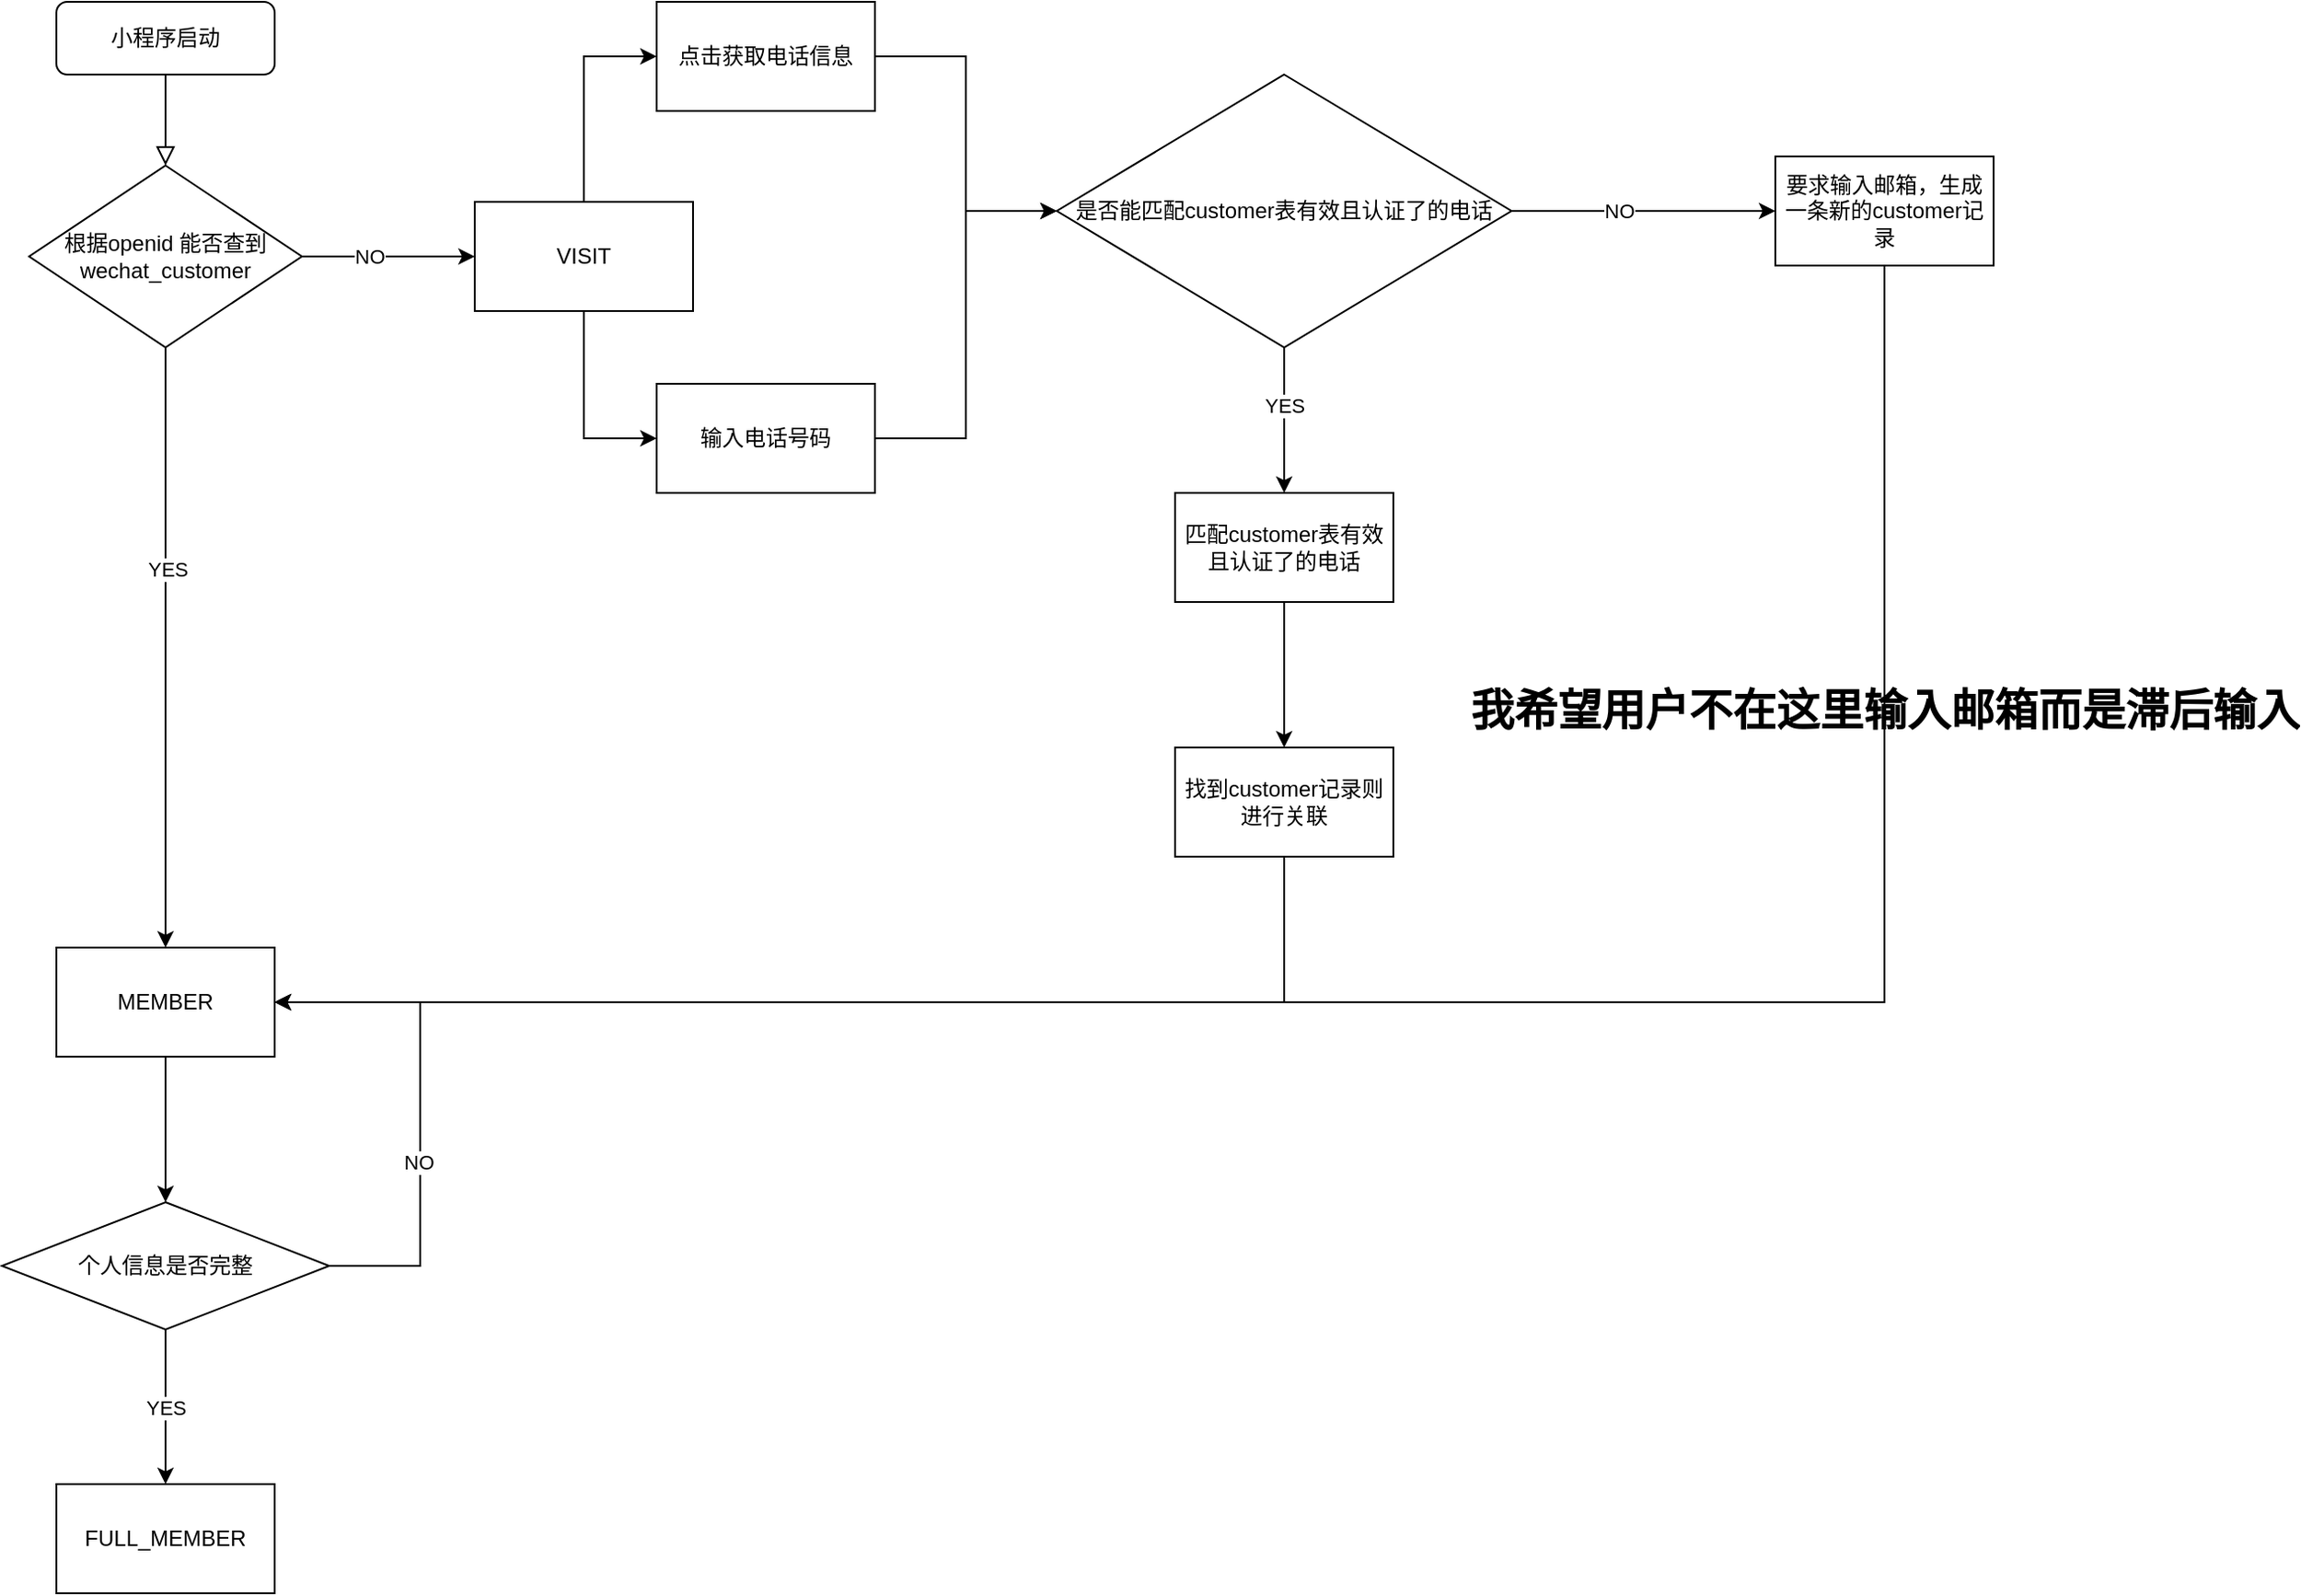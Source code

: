 <mxfile version="14.8.2" type="github">
  <diagram id="C5RBs43oDa-KdzZeNtuy" name="Page-1">
    <mxGraphModel dx="2062" dy="1162" grid="1" gridSize="10" guides="1" tooltips="1" connect="1" arrows="1" fold="1" page="1" pageScale="1" pageWidth="827" pageHeight="1169" math="0" shadow="0">
      <root>
        <mxCell id="WIyWlLk6GJQsqaUBKTNV-0" />
        <mxCell id="WIyWlLk6GJQsqaUBKTNV-1" parent="WIyWlLk6GJQsqaUBKTNV-0" />
        <mxCell id="WIyWlLk6GJQsqaUBKTNV-2" value="" style="rounded=0;html=1;jettySize=auto;orthogonalLoop=1;fontSize=11;endArrow=block;endFill=0;endSize=8;strokeWidth=1;shadow=0;labelBackgroundColor=none;edgeStyle=orthogonalEdgeStyle;entryX=0.5;entryY=0;entryDx=0;entryDy=0;" parent="WIyWlLk6GJQsqaUBKTNV-1" source="WIyWlLk6GJQsqaUBKTNV-3" target="P1NTW07GZD20W-KyeUOk-0" edge="1">
          <mxGeometry relative="1" as="geometry">
            <mxPoint x="370" y="170" as="targetPoint" />
          </mxGeometry>
        </mxCell>
        <mxCell id="WIyWlLk6GJQsqaUBKTNV-3" value="小程序启动" style="rounded=1;whiteSpace=wrap;html=1;fontSize=12;glass=0;strokeWidth=1;shadow=0;" parent="WIyWlLk6GJQsqaUBKTNV-1" vertex="1">
          <mxGeometry x="310" y="80" width="120" height="40" as="geometry" />
        </mxCell>
        <mxCell id="P1NTW07GZD20W-KyeUOk-2" value="" style="edgeStyle=orthogonalEdgeStyle;rounded=0;orthogonalLoop=1;jettySize=auto;html=1;" edge="1" parent="WIyWlLk6GJQsqaUBKTNV-1" source="P1NTW07GZD20W-KyeUOk-0" target="P1NTW07GZD20W-KyeUOk-1">
          <mxGeometry relative="1" as="geometry" />
        </mxCell>
        <mxCell id="P1NTW07GZD20W-KyeUOk-3" value="NO" style="edgeLabel;html=1;align=center;verticalAlign=middle;resizable=0;points=[];" vertex="1" connectable="0" parent="P1NTW07GZD20W-KyeUOk-2">
          <mxGeometry x="-0.221" relative="1" as="geometry">
            <mxPoint as="offset" />
          </mxGeometry>
        </mxCell>
        <mxCell id="P1NTW07GZD20W-KyeUOk-5" value="" style="edgeStyle=orthogonalEdgeStyle;rounded=0;orthogonalLoop=1;jettySize=auto;html=1;" edge="1" parent="WIyWlLk6GJQsqaUBKTNV-1" source="P1NTW07GZD20W-KyeUOk-0" target="P1NTW07GZD20W-KyeUOk-4">
          <mxGeometry relative="1" as="geometry">
            <Array as="points">
              <mxPoint x="370" y="460" />
              <mxPoint x="370" y="460" />
            </Array>
          </mxGeometry>
        </mxCell>
        <mxCell id="P1NTW07GZD20W-KyeUOk-6" value="YES" style="edgeLabel;html=1;align=center;verticalAlign=middle;resizable=0;points=[];" vertex="1" connectable="0" parent="P1NTW07GZD20W-KyeUOk-5">
          <mxGeometry x="-0.26" y="1" relative="1" as="geometry">
            <mxPoint as="offset" />
          </mxGeometry>
        </mxCell>
        <mxCell id="P1NTW07GZD20W-KyeUOk-0" value="根据openid 能否查到&lt;br&gt;wechat_customer" style="rhombus;whiteSpace=wrap;html=1;" vertex="1" parent="WIyWlLk6GJQsqaUBKTNV-1">
          <mxGeometry x="295" y="170" width="150" height="100" as="geometry" />
        </mxCell>
        <mxCell id="P1NTW07GZD20W-KyeUOk-8" value="" style="edgeStyle=orthogonalEdgeStyle;rounded=0;orthogonalLoop=1;jettySize=auto;html=1;" edge="1" parent="WIyWlLk6GJQsqaUBKTNV-1" source="P1NTW07GZD20W-KyeUOk-1" target="P1NTW07GZD20W-KyeUOk-7">
          <mxGeometry relative="1" as="geometry">
            <Array as="points">
              <mxPoint x="600" y="110" />
            </Array>
          </mxGeometry>
        </mxCell>
        <mxCell id="P1NTW07GZD20W-KyeUOk-10" value="" style="edgeStyle=orthogonalEdgeStyle;rounded=0;orthogonalLoop=1;jettySize=auto;html=1;entryX=0;entryY=0.5;entryDx=0;entryDy=0;" edge="1" parent="WIyWlLk6GJQsqaUBKTNV-1" source="P1NTW07GZD20W-KyeUOk-1" target="P1NTW07GZD20W-KyeUOk-9">
          <mxGeometry relative="1" as="geometry" />
        </mxCell>
        <mxCell id="P1NTW07GZD20W-KyeUOk-1" value="VISIT" style="whiteSpace=wrap;html=1;" vertex="1" parent="WIyWlLk6GJQsqaUBKTNV-1">
          <mxGeometry x="540" y="190" width="120" height="60" as="geometry" />
        </mxCell>
        <mxCell id="P1NTW07GZD20W-KyeUOk-12" value="" style="edgeStyle=orthogonalEdgeStyle;rounded=0;orthogonalLoop=1;jettySize=auto;html=1;entryX=0;entryY=0.5;entryDx=0;entryDy=0;" edge="1" parent="WIyWlLk6GJQsqaUBKTNV-1" source="P1NTW07GZD20W-KyeUOk-7" target="P1NTW07GZD20W-KyeUOk-19">
          <mxGeometry relative="1" as="geometry">
            <mxPoint x="860" y="110" as="targetPoint" />
          </mxGeometry>
        </mxCell>
        <mxCell id="P1NTW07GZD20W-KyeUOk-7" value="点击获取电话信息" style="whiteSpace=wrap;html=1;" vertex="1" parent="WIyWlLk6GJQsqaUBKTNV-1">
          <mxGeometry x="640" y="80" width="120" height="60" as="geometry" />
        </mxCell>
        <mxCell id="P1NTW07GZD20W-KyeUOk-18" style="edgeStyle=orthogonalEdgeStyle;rounded=0;orthogonalLoop=1;jettySize=auto;html=1;entryX=0;entryY=0.5;entryDx=0;entryDy=0;" edge="1" parent="WIyWlLk6GJQsqaUBKTNV-1" source="P1NTW07GZD20W-KyeUOk-9" target="P1NTW07GZD20W-KyeUOk-19">
          <mxGeometry relative="1" as="geometry">
            <mxPoint x="850" y="320" as="targetPoint" />
          </mxGeometry>
        </mxCell>
        <mxCell id="P1NTW07GZD20W-KyeUOk-9" value="输入电话号码" style="whiteSpace=wrap;html=1;" vertex="1" parent="WIyWlLk6GJQsqaUBKTNV-1">
          <mxGeometry x="640" y="290" width="120" height="60" as="geometry" />
        </mxCell>
        <mxCell id="P1NTW07GZD20W-KyeUOk-14" value="" style="edgeStyle=orthogonalEdgeStyle;rounded=0;orthogonalLoop=1;jettySize=auto;html=1;" edge="1" parent="WIyWlLk6GJQsqaUBKTNV-1" source="P1NTW07GZD20W-KyeUOk-11" target="P1NTW07GZD20W-KyeUOk-13">
          <mxGeometry relative="1" as="geometry" />
        </mxCell>
        <mxCell id="P1NTW07GZD20W-KyeUOk-11" value="匹配customer表有效且认证了的电话" style="whiteSpace=wrap;html=1;" vertex="1" parent="WIyWlLk6GJQsqaUBKTNV-1">
          <mxGeometry x="925" y="350" width="120" height="60" as="geometry" />
        </mxCell>
        <mxCell id="P1NTW07GZD20W-KyeUOk-26" style="edgeStyle=orthogonalEdgeStyle;rounded=0;orthogonalLoop=1;jettySize=auto;html=1;" edge="1" parent="WIyWlLk6GJQsqaUBKTNV-1" source="P1NTW07GZD20W-KyeUOk-13" target="P1NTW07GZD20W-KyeUOk-4">
          <mxGeometry relative="1" as="geometry">
            <Array as="points">
              <mxPoint x="985" y="630" />
            </Array>
          </mxGeometry>
        </mxCell>
        <mxCell id="P1NTW07GZD20W-KyeUOk-13" value="找到customer记录则进行关联" style="whiteSpace=wrap;html=1;" vertex="1" parent="WIyWlLk6GJQsqaUBKTNV-1">
          <mxGeometry x="925" y="490" width="120" height="60" as="geometry" />
        </mxCell>
        <mxCell id="P1NTW07GZD20W-KyeUOk-21" value="" style="edgeStyle=orthogonalEdgeStyle;rounded=0;orthogonalLoop=1;jettySize=auto;html=1;" edge="1" parent="WIyWlLk6GJQsqaUBKTNV-1" source="P1NTW07GZD20W-KyeUOk-19" target="P1NTW07GZD20W-KyeUOk-20">
          <mxGeometry relative="1" as="geometry" />
        </mxCell>
        <mxCell id="P1NTW07GZD20W-KyeUOk-24" value="NO" style="edgeLabel;html=1;align=center;verticalAlign=middle;resizable=0;points=[];" vertex="1" connectable="0" parent="P1NTW07GZD20W-KyeUOk-21">
          <mxGeometry x="-0.186" relative="1" as="geometry">
            <mxPoint as="offset" />
          </mxGeometry>
        </mxCell>
        <mxCell id="P1NTW07GZD20W-KyeUOk-23" value="" style="edgeStyle=orthogonalEdgeStyle;rounded=0;orthogonalLoop=1;jettySize=auto;html=1;entryX=0.5;entryY=0;entryDx=0;entryDy=0;" edge="1" parent="WIyWlLk6GJQsqaUBKTNV-1" source="P1NTW07GZD20W-KyeUOk-19" target="P1NTW07GZD20W-KyeUOk-11">
          <mxGeometry relative="1" as="geometry">
            <mxPoint x="985" y="395" as="targetPoint" />
          </mxGeometry>
        </mxCell>
        <mxCell id="P1NTW07GZD20W-KyeUOk-25" value="YES" style="edgeLabel;html=1;align=center;verticalAlign=middle;resizable=0;points=[];" vertex="1" connectable="0" parent="P1NTW07GZD20W-KyeUOk-23">
          <mxGeometry x="-0.216" relative="1" as="geometry">
            <mxPoint as="offset" />
          </mxGeometry>
        </mxCell>
        <mxCell id="P1NTW07GZD20W-KyeUOk-19" value="&lt;span&gt;是否能匹配customer表有效且认证了的电话&lt;/span&gt;" style="rhombus;whiteSpace=wrap;html=1;" vertex="1" parent="WIyWlLk6GJQsqaUBKTNV-1">
          <mxGeometry x="860" y="120" width="250" height="150" as="geometry" />
        </mxCell>
        <mxCell id="P1NTW07GZD20W-KyeUOk-28" value="" style="edgeStyle=orthogonalEdgeStyle;rounded=0;orthogonalLoop=1;jettySize=auto;html=1;startArrow=none;entryX=1;entryY=0.5;entryDx=0;entryDy=0;" edge="1" parent="WIyWlLk6GJQsqaUBKTNV-1" target="P1NTW07GZD20W-KyeUOk-4">
          <mxGeometry relative="1" as="geometry">
            <mxPoint x="430" y="630" as="sourcePoint" />
            <mxPoint x="370" y="370" as="targetPoint" />
            <Array as="points">
              <mxPoint x="470" y="630" />
              <mxPoint x="470" y="630" />
            </Array>
          </mxGeometry>
        </mxCell>
        <mxCell id="P1NTW07GZD20W-KyeUOk-20" value="要求输入邮箱，生成一条新的customer记录" style="whiteSpace=wrap;html=1;" vertex="1" parent="WIyWlLk6GJQsqaUBKTNV-1">
          <mxGeometry x="1255" y="165" width="120" height="60" as="geometry" />
        </mxCell>
        <mxCell id="P1NTW07GZD20W-KyeUOk-31" value="" style="edgeStyle=orthogonalEdgeStyle;rounded=0;orthogonalLoop=1;jettySize=auto;html=1;entryX=0.5;entryY=0;entryDx=0;entryDy=0;" edge="1" parent="WIyWlLk6GJQsqaUBKTNV-1" source="P1NTW07GZD20W-KyeUOk-4" target="P1NTW07GZD20W-KyeUOk-30">
          <mxGeometry relative="1" as="geometry">
            <mxPoint x="640" y="700" as="targetPoint" />
          </mxGeometry>
        </mxCell>
        <mxCell id="P1NTW07GZD20W-KyeUOk-4" value="MEMBER" style="whiteSpace=wrap;html=1;" vertex="1" parent="WIyWlLk6GJQsqaUBKTNV-1">
          <mxGeometry x="310" y="600" width="120" height="60" as="geometry" />
        </mxCell>
        <mxCell id="P1NTW07GZD20W-KyeUOk-29" value="" style="edgeStyle=orthogonalEdgeStyle;rounded=0;orthogonalLoop=1;jettySize=auto;html=1;endArrow=none;" edge="1" parent="WIyWlLk6GJQsqaUBKTNV-1" source="P1NTW07GZD20W-KyeUOk-20" target="P1NTW07GZD20W-KyeUOk-4">
          <mxGeometry relative="1" as="geometry">
            <mxPoint x="1315" y="225" as="sourcePoint" />
            <mxPoint x="370" y="390" as="targetPoint" />
            <Array as="points">
              <mxPoint x="1315" y="630" />
            </Array>
          </mxGeometry>
        </mxCell>
        <mxCell id="P1NTW07GZD20W-KyeUOk-33" value="YES" style="edgeStyle=orthogonalEdgeStyle;rounded=0;orthogonalLoop=1;jettySize=auto;html=1;" edge="1" parent="WIyWlLk6GJQsqaUBKTNV-1" source="P1NTW07GZD20W-KyeUOk-30" target="P1NTW07GZD20W-KyeUOk-32">
          <mxGeometry relative="1" as="geometry">
            <Array as="points">
              <mxPoint x="370" y="860" />
              <mxPoint x="370" y="860" />
            </Array>
          </mxGeometry>
        </mxCell>
        <mxCell id="P1NTW07GZD20W-KyeUOk-35" value="" style="edgeStyle=orthogonalEdgeStyle;rounded=0;orthogonalLoop=1;jettySize=auto;html=1;" edge="1" parent="WIyWlLk6GJQsqaUBKTNV-1" source="P1NTW07GZD20W-KyeUOk-30">
          <mxGeometry relative="1" as="geometry">
            <mxPoint x="430" y="630" as="targetPoint" />
            <Array as="points">
              <mxPoint x="510" y="775" />
              <mxPoint x="510" y="630" />
            </Array>
          </mxGeometry>
        </mxCell>
        <mxCell id="P1NTW07GZD20W-KyeUOk-36" value="NO" style="edgeLabel;html=1;align=center;verticalAlign=middle;resizable=0;points=[];" vertex="1" connectable="0" parent="P1NTW07GZD20W-KyeUOk-35">
          <mxGeometry x="-0.218" y="1" relative="1" as="geometry">
            <mxPoint as="offset" />
          </mxGeometry>
        </mxCell>
        <mxCell id="P1NTW07GZD20W-KyeUOk-30" value="个人信息是否完整" style="rhombus;whiteSpace=wrap;html=1;" vertex="1" parent="WIyWlLk6GJQsqaUBKTNV-1">
          <mxGeometry x="280" y="740" width="180" height="70" as="geometry" />
        </mxCell>
        <mxCell id="P1NTW07GZD20W-KyeUOk-32" value="FULL_MEMBER" style="whiteSpace=wrap;html=1;" vertex="1" parent="WIyWlLk6GJQsqaUBKTNV-1">
          <mxGeometry x="310" y="895" width="120" height="60" as="geometry" />
        </mxCell>
        <mxCell id="P1NTW07GZD20W-KyeUOk-37" value="我希望用户不在这里输入邮箱而是滞后输入" style="text;strokeColor=none;fillColor=none;html=1;fontSize=24;fontStyle=1;verticalAlign=middle;align=center;" vertex="1" parent="WIyWlLk6GJQsqaUBKTNV-1">
          <mxGeometry x="1265" y="450" width="100" height="40" as="geometry" />
        </mxCell>
      </root>
    </mxGraphModel>
  </diagram>
</mxfile>
